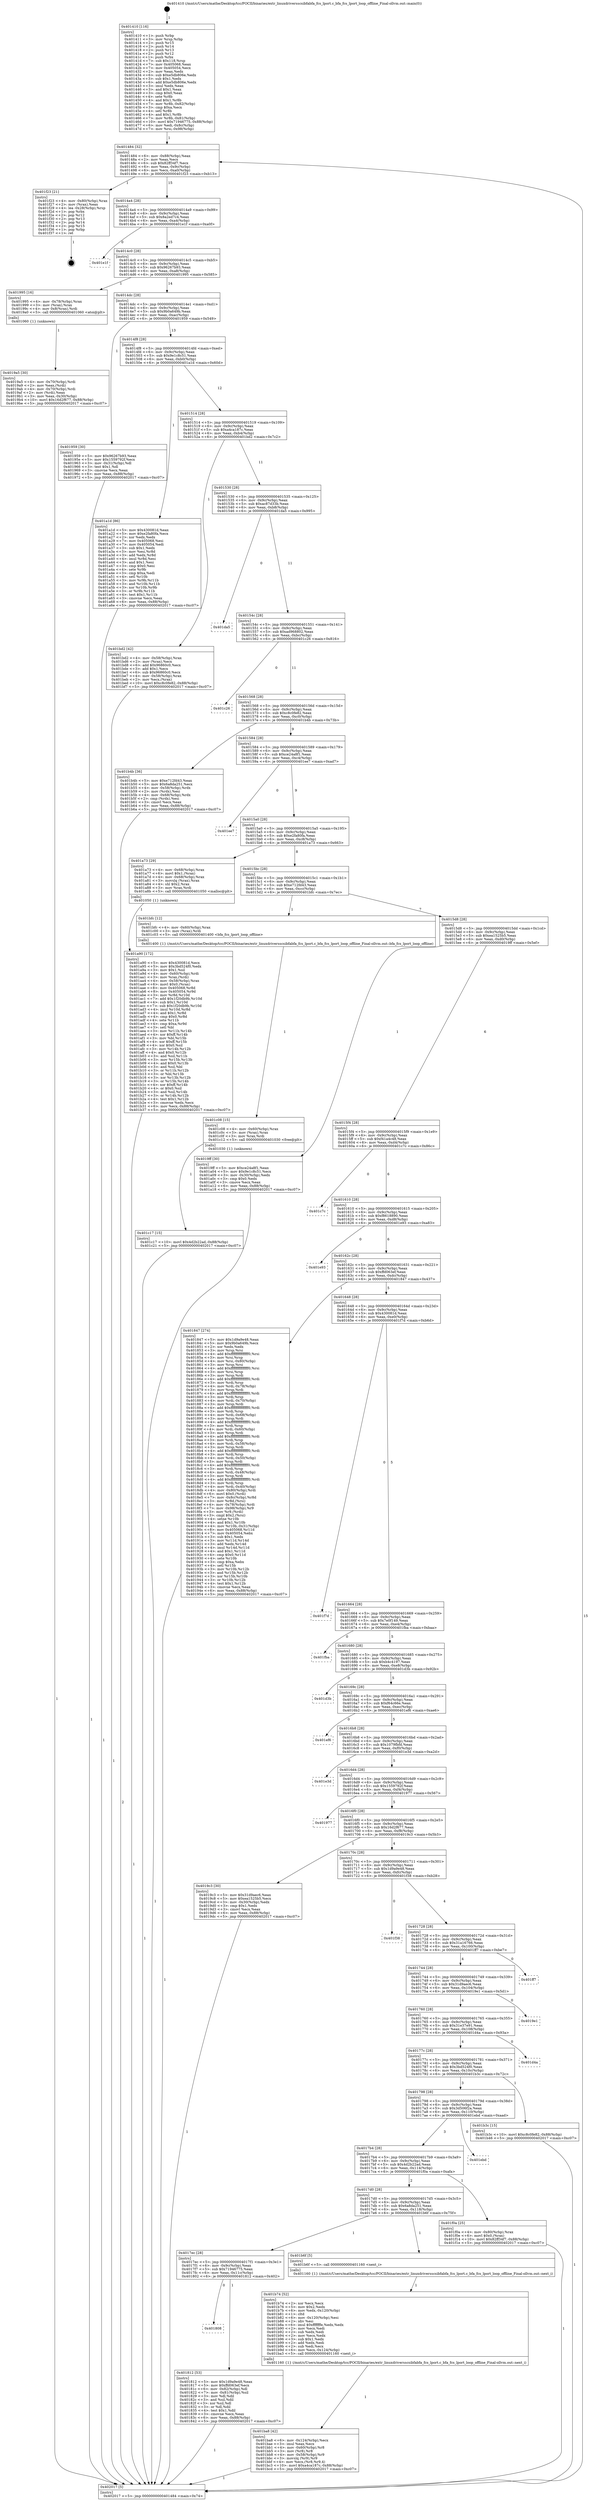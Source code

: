 digraph "0x401410" {
  label = "0x401410 (/mnt/c/Users/mathe/Desktop/tcc/POCII/binaries/extr_linuxdriversscsibfabfa_fcs_lport.c_bfa_fcs_lport_loop_offline_Final-ollvm.out::main(0))"
  labelloc = "t"
  node[shape=record]

  Entry [label="",width=0.3,height=0.3,shape=circle,fillcolor=black,style=filled]
  "0x401484" [label="{
     0x401484 [32]\l
     | [instrs]\l
     &nbsp;&nbsp;0x401484 \<+6\>: mov -0x88(%rbp),%eax\l
     &nbsp;&nbsp;0x40148a \<+2\>: mov %eax,%ecx\l
     &nbsp;&nbsp;0x40148c \<+6\>: sub $0x82ff34f7,%ecx\l
     &nbsp;&nbsp;0x401492 \<+6\>: mov %eax,-0x9c(%rbp)\l
     &nbsp;&nbsp;0x401498 \<+6\>: mov %ecx,-0xa0(%rbp)\l
     &nbsp;&nbsp;0x40149e \<+6\>: je 0000000000401f23 \<main+0xb13\>\l
  }"]
  "0x401f23" [label="{
     0x401f23 [21]\l
     | [instrs]\l
     &nbsp;&nbsp;0x401f23 \<+4\>: mov -0x80(%rbp),%rax\l
     &nbsp;&nbsp;0x401f27 \<+2\>: mov (%rax),%eax\l
     &nbsp;&nbsp;0x401f29 \<+4\>: lea -0x28(%rbp),%rsp\l
     &nbsp;&nbsp;0x401f2d \<+1\>: pop %rbx\l
     &nbsp;&nbsp;0x401f2e \<+2\>: pop %r12\l
     &nbsp;&nbsp;0x401f30 \<+2\>: pop %r13\l
     &nbsp;&nbsp;0x401f32 \<+2\>: pop %r14\l
     &nbsp;&nbsp;0x401f34 \<+2\>: pop %r15\l
     &nbsp;&nbsp;0x401f36 \<+1\>: pop %rbp\l
     &nbsp;&nbsp;0x401f37 \<+1\>: ret\l
  }"]
  "0x4014a4" [label="{
     0x4014a4 [28]\l
     | [instrs]\l
     &nbsp;&nbsp;0x4014a4 \<+5\>: jmp 00000000004014a9 \<main+0x99\>\l
     &nbsp;&nbsp;0x4014a9 \<+6\>: mov -0x9c(%rbp),%eax\l
     &nbsp;&nbsp;0x4014af \<+5\>: sub $0x8a2ed7c4,%eax\l
     &nbsp;&nbsp;0x4014b4 \<+6\>: mov %eax,-0xa4(%rbp)\l
     &nbsp;&nbsp;0x4014ba \<+6\>: je 0000000000401e1f \<main+0xa0f\>\l
  }"]
  Exit [label="",width=0.3,height=0.3,shape=circle,fillcolor=black,style=filled,peripheries=2]
  "0x401e1f" [label="{
     0x401e1f\l
  }", style=dashed]
  "0x4014c0" [label="{
     0x4014c0 [28]\l
     | [instrs]\l
     &nbsp;&nbsp;0x4014c0 \<+5\>: jmp 00000000004014c5 \<main+0xb5\>\l
     &nbsp;&nbsp;0x4014c5 \<+6\>: mov -0x9c(%rbp),%eax\l
     &nbsp;&nbsp;0x4014cb \<+5\>: sub $0x96267b93,%eax\l
     &nbsp;&nbsp;0x4014d0 \<+6\>: mov %eax,-0xa8(%rbp)\l
     &nbsp;&nbsp;0x4014d6 \<+6\>: je 0000000000401995 \<main+0x585\>\l
  }"]
  "0x401c17" [label="{
     0x401c17 [15]\l
     | [instrs]\l
     &nbsp;&nbsp;0x401c17 \<+10\>: movl $0x4d2b22ad,-0x88(%rbp)\l
     &nbsp;&nbsp;0x401c21 \<+5\>: jmp 0000000000402017 \<main+0xc07\>\l
  }"]
  "0x401995" [label="{
     0x401995 [16]\l
     | [instrs]\l
     &nbsp;&nbsp;0x401995 \<+4\>: mov -0x78(%rbp),%rax\l
     &nbsp;&nbsp;0x401999 \<+3\>: mov (%rax),%rax\l
     &nbsp;&nbsp;0x40199c \<+4\>: mov 0x8(%rax),%rdi\l
     &nbsp;&nbsp;0x4019a0 \<+5\>: call 0000000000401060 \<atoi@plt\>\l
     | [calls]\l
     &nbsp;&nbsp;0x401060 \{1\} (unknown)\l
  }"]
  "0x4014dc" [label="{
     0x4014dc [28]\l
     | [instrs]\l
     &nbsp;&nbsp;0x4014dc \<+5\>: jmp 00000000004014e1 \<main+0xd1\>\l
     &nbsp;&nbsp;0x4014e1 \<+6\>: mov -0x9c(%rbp),%eax\l
     &nbsp;&nbsp;0x4014e7 \<+5\>: sub $0x9b0a649b,%eax\l
     &nbsp;&nbsp;0x4014ec \<+6\>: mov %eax,-0xac(%rbp)\l
     &nbsp;&nbsp;0x4014f2 \<+6\>: je 0000000000401959 \<main+0x549\>\l
  }"]
  "0x401c08" [label="{
     0x401c08 [15]\l
     | [instrs]\l
     &nbsp;&nbsp;0x401c08 \<+4\>: mov -0x60(%rbp),%rax\l
     &nbsp;&nbsp;0x401c0c \<+3\>: mov (%rax),%rax\l
     &nbsp;&nbsp;0x401c0f \<+3\>: mov %rax,%rdi\l
     &nbsp;&nbsp;0x401c12 \<+5\>: call 0000000000401030 \<free@plt\>\l
     | [calls]\l
     &nbsp;&nbsp;0x401030 \{1\} (unknown)\l
  }"]
  "0x401959" [label="{
     0x401959 [30]\l
     | [instrs]\l
     &nbsp;&nbsp;0x401959 \<+5\>: mov $0x96267b93,%eax\l
     &nbsp;&nbsp;0x40195e \<+5\>: mov $0x1559792f,%ecx\l
     &nbsp;&nbsp;0x401963 \<+3\>: mov -0x31(%rbp),%dl\l
     &nbsp;&nbsp;0x401966 \<+3\>: test $0x1,%dl\l
     &nbsp;&nbsp;0x401969 \<+3\>: cmovne %ecx,%eax\l
     &nbsp;&nbsp;0x40196c \<+6\>: mov %eax,-0x88(%rbp)\l
     &nbsp;&nbsp;0x401972 \<+5\>: jmp 0000000000402017 \<main+0xc07\>\l
  }"]
  "0x4014f8" [label="{
     0x4014f8 [28]\l
     | [instrs]\l
     &nbsp;&nbsp;0x4014f8 \<+5\>: jmp 00000000004014fd \<main+0xed\>\l
     &nbsp;&nbsp;0x4014fd \<+6\>: mov -0x9c(%rbp),%eax\l
     &nbsp;&nbsp;0x401503 \<+5\>: sub $0x9e1c8c51,%eax\l
     &nbsp;&nbsp;0x401508 \<+6\>: mov %eax,-0xb0(%rbp)\l
     &nbsp;&nbsp;0x40150e \<+6\>: je 0000000000401a1d \<main+0x60d\>\l
  }"]
  "0x401ba8" [label="{
     0x401ba8 [42]\l
     | [instrs]\l
     &nbsp;&nbsp;0x401ba8 \<+6\>: mov -0x124(%rbp),%ecx\l
     &nbsp;&nbsp;0x401bae \<+3\>: imul %eax,%ecx\l
     &nbsp;&nbsp;0x401bb1 \<+4\>: mov -0x60(%rbp),%r8\l
     &nbsp;&nbsp;0x401bb5 \<+3\>: mov (%r8),%r8\l
     &nbsp;&nbsp;0x401bb8 \<+4\>: mov -0x58(%rbp),%r9\l
     &nbsp;&nbsp;0x401bbc \<+3\>: movslq (%r9),%r9\l
     &nbsp;&nbsp;0x401bbf \<+4\>: mov %ecx,(%r8,%r9,4)\l
     &nbsp;&nbsp;0x401bc3 \<+10\>: movl $0xa4ca187c,-0x88(%rbp)\l
     &nbsp;&nbsp;0x401bcd \<+5\>: jmp 0000000000402017 \<main+0xc07\>\l
  }"]
  "0x401a1d" [label="{
     0x401a1d [86]\l
     | [instrs]\l
     &nbsp;&nbsp;0x401a1d \<+5\>: mov $0x430081d,%eax\l
     &nbsp;&nbsp;0x401a22 \<+5\>: mov $0xe2fa80fa,%ecx\l
     &nbsp;&nbsp;0x401a27 \<+2\>: xor %edx,%edx\l
     &nbsp;&nbsp;0x401a29 \<+7\>: mov 0x405068,%esi\l
     &nbsp;&nbsp;0x401a30 \<+7\>: mov 0x405054,%edi\l
     &nbsp;&nbsp;0x401a37 \<+3\>: sub $0x1,%edx\l
     &nbsp;&nbsp;0x401a3a \<+3\>: mov %esi,%r8d\l
     &nbsp;&nbsp;0x401a3d \<+3\>: add %edx,%r8d\l
     &nbsp;&nbsp;0x401a40 \<+4\>: imul %r8d,%esi\l
     &nbsp;&nbsp;0x401a44 \<+3\>: and $0x1,%esi\l
     &nbsp;&nbsp;0x401a47 \<+3\>: cmp $0x0,%esi\l
     &nbsp;&nbsp;0x401a4a \<+4\>: sete %r9b\l
     &nbsp;&nbsp;0x401a4e \<+3\>: cmp $0xa,%edi\l
     &nbsp;&nbsp;0x401a51 \<+4\>: setl %r10b\l
     &nbsp;&nbsp;0x401a55 \<+3\>: mov %r9b,%r11b\l
     &nbsp;&nbsp;0x401a58 \<+3\>: and %r10b,%r11b\l
     &nbsp;&nbsp;0x401a5b \<+3\>: xor %r10b,%r9b\l
     &nbsp;&nbsp;0x401a5e \<+3\>: or %r9b,%r11b\l
     &nbsp;&nbsp;0x401a61 \<+4\>: test $0x1,%r11b\l
     &nbsp;&nbsp;0x401a65 \<+3\>: cmovne %ecx,%eax\l
     &nbsp;&nbsp;0x401a68 \<+6\>: mov %eax,-0x88(%rbp)\l
     &nbsp;&nbsp;0x401a6e \<+5\>: jmp 0000000000402017 \<main+0xc07\>\l
  }"]
  "0x401514" [label="{
     0x401514 [28]\l
     | [instrs]\l
     &nbsp;&nbsp;0x401514 \<+5\>: jmp 0000000000401519 \<main+0x109\>\l
     &nbsp;&nbsp;0x401519 \<+6\>: mov -0x9c(%rbp),%eax\l
     &nbsp;&nbsp;0x40151f \<+5\>: sub $0xa4ca187c,%eax\l
     &nbsp;&nbsp;0x401524 \<+6\>: mov %eax,-0xb4(%rbp)\l
     &nbsp;&nbsp;0x40152a \<+6\>: je 0000000000401bd2 \<main+0x7c2\>\l
  }"]
  "0x401b74" [label="{
     0x401b74 [52]\l
     | [instrs]\l
     &nbsp;&nbsp;0x401b74 \<+2\>: xor %ecx,%ecx\l
     &nbsp;&nbsp;0x401b76 \<+5\>: mov $0x2,%edx\l
     &nbsp;&nbsp;0x401b7b \<+6\>: mov %edx,-0x120(%rbp)\l
     &nbsp;&nbsp;0x401b81 \<+1\>: cltd\l
     &nbsp;&nbsp;0x401b82 \<+6\>: mov -0x120(%rbp),%esi\l
     &nbsp;&nbsp;0x401b88 \<+2\>: idiv %esi\l
     &nbsp;&nbsp;0x401b8a \<+6\>: imul $0xfffffffe,%edx,%edx\l
     &nbsp;&nbsp;0x401b90 \<+2\>: mov %ecx,%edi\l
     &nbsp;&nbsp;0x401b92 \<+2\>: sub %edx,%edi\l
     &nbsp;&nbsp;0x401b94 \<+2\>: mov %ecx,%edx\l
     &nbsp;&nbsp;0x401b96 \<+3\>: sub $0x1,%edx\l
     &nbsp;&nbsp;0x401b99 \<+2\>: add %edx,%edi\l
     &nbsp;&nbsp;0x401b9b \<+2\>: sub %edi,%ecx\l
     &nbsp;&nbsp;0x401b9d \<+6\>: mov %ecx,-0x124(%rbp)\l
     &nbsp;&nbsp;0x401ba3 \<+5\>: call 0000000000401160 \<next_i\>\l
     | [calls]\l
     &nbsp;&nbsp;0x401160 \{1\} (/mnt/c/Users/mathe/Desktop/tcc/POCII/binaries/extr_linuxdriversscsibfabfa_fcs_lport.c_bfa_fcs_lport_loop_offline_Final-ollvm.out::next_i)\l
  }"]
  "0x401bd2" [label="{
     0x401bd2 [42]\l
     | [instrs]\l
     &nbsp;&nbsp;0x401bd2 \<+4\>: mov -0x58(%rbp),%rax\l
     &nbsp;&nbsp;0x401bd6 \<+2\>: mov (%rax),%ecx\l
     &nbsp;&nbsp;0x401bd8 \<+6\>: add $0x96860c0,%ecx\l
     &nbsp;&nbsp;0x401bde \<+3\>: add $0x1,%ecx\l
     &nbsp;&nbsp;0x401be1 \<+6\>: sub $0x96860c0,%ecx\l
     &nbsp;&nbsp;0x401be7 \<+4\>: mov -0x58(%rbp),%rax\l
     &nbsp;&nbsp;0x401beb \<+2\>: mov %ecx,(%rax)\l
     &nbsp;&nbsp;0x401bed \<+10\>: movl $0xc8c0fe82,-0x88(%rbp)\l
     &nbsp;&nbsp;0x401bf7 \<+5\>: jmp 0000000000402017 \<main+0xc07\>\l
  }"]
  "0x401530" [label="{
     0x401530 [28]\l
     | [instrs]\l
     &nbsp;&nbsp;0x401530 \<+5\>: jmp 0000000000401535 \<main+0x125\>\l
     &nbsp;&nbsp;0x401535 \<+6\>: mov -0x9c(%rbp),%eax\l
     &nbsp;&nbsp;0x40153b \<+5\>: sub $0xac87d33b,%eax\l
     &nbsp;&nbsp;0x401540 \<+6\>: mov %eax,-0xb8(%rbp)\l
     &nbsp;&nbsp;0x401546 \<+6\>: je 0000000000401da5 \<main+0x995\>\l
  }"]
  "0x401a90" [label="{
     0x401a90 [172]\l
     | [instrs]\l
     &nbsp;&nbsp;0x401a90 \<+5\>: mov $0x430081d,%ecx\l
     &nbsp;&nbsp;0x401a95 \<+5\>: mov $0x3bd524f0,%edx\l
     &nbsp;&nbsp;0x401a9a \<+3\>: mov $0x1,%sil\l
     &nbsp;&nbsp;0x401a9d \<+4\>: mov -0x60(%rbp),%rdi\l
     &nbsp;&nbsp;0x401aa1 \<+3\>: mov %rax,(%rdi)\l
     &nbsp;&nbsp;0x401aa4 \<+4\>: mov -0x58(%rbp),%rax\l
     &nbsp;&nbsp;0x401aa8 \<+6\>: movl $0x0,(%rax)\l
     &nbsp;&nbsp;0x401aae \<+8\>: mov 0x405068,%r8d\l
     &nbsp;&nbsp;0x401ab6 \<+8\>: mov 0x405054,%r9d\l
     &nbsp;&nbsp;0x401abe \<+3\>: mov %r8d,%r10d\l
     &nbsp;&nbsp;0x401ac1 \<+7\>: add $0x1f20db9b,%r10d\l
     &nbsp;&nbsp;0x401ac8 \<+4\>: sub $0x1,%r10d\l
     &nbsp;&nbsp;0x401acc \<+7\>: sub $0x1f20db9b,%r10d\l
     &nbsp;&nbsp;0x401ad3 \<+4\>: imul %r10d,%r8d\l
     &nbsp;&nbsp;0x401ad7 \<+4\>: and $0x1,%r8d\l
     &nbsp;&nbsp;0x401adb \<+4\>: cmp $0x0,%r8d\l
     &nbsp;&nbsp;0x401adf \<+4\>: sete %r11b\l
     &nbsp;&nbsp;0x401ae3 \<+4\>: cmp $0xa,%r9d\l
     &nbsp;&nbsp;0x401ae7 \<+3\>: setl %bl\l
     &nbsp;&nbsp;0x401aea \<+3\>: mov %r11b,%r14b\l
     &nbsp;&nbsp;0x401aed \<+4\>: xor $0xff,%r14b\l
     &nbsp;&nbsp;0x401af1 \<+3\>: mov %bl,%r15b\l
     &nbsp;&nbsp;0x401af4 \<+4\>: xor $0xff,%r15b\l
     &nbsp;&nbsp;0x401af8 \<+4\>: xor $0x0,%sil\l
     &nbsp;&nbsp;0x401afc \<+3\>: mov %r14b,%r12b\l
     &nbsp;&nbsp;0x401aff \<+4\>: and $0x0,%r12b\l
     &nbsp;&nbsp;0x401b03 \<+3\>: and %sil,%r11b\l
     &nbsp;&nbsp;0x401b06 \<+3\>: mov %r15b,%r13b\l
     &nbsp;&nbsp;0x401b09 \<+4\>: and $0x0,%r13b\l
     &nbsp;&nbsp;0x401b0d \<+3\>: and %sil,%bl\l
     &nbsp;&nbsp;0x401b10 \<+3\>: or %r11b,%r12b\l
     &nbsp;&nbsp;0x401b13 \<+3\>: or %bl,%r13b\l
     &nbsp;&nbsp;0x401b16 \<+3\>: xor %r13b,%r12b\l
     &nbsp;&nbsp;0x401b19 \<+3\>: or %r15b,%r14b\l
     &nbsp;&nbsp;0x401b1c \<+4\>: xor $0xff,%r14b\l
     &nbsp;&nbsp;0x401b20 \<+4\>: or $0x0,%sil\l
     &nbsp;&nbsp;0x401b24 \<+3\>: and %sil,%r14b\l
     &nbsp;&nbsp;0x401b27 \<+3\>: or %r14b,%r12b\l
     &nbsp;&nbsp;0x401b2a \<+4\>: test $0x1,%r12b\l
     &nbsp;&nbsp;0x401b2e \<+3\>: cmovne %edx,%ecx\l
     &nbsp;&nbsp;0x401b31 \<+6\>: mov %ecx,-0x88(%rbp)\l
     &nbsp;&nbsp;0x401b37 \<+5\>: jmp 0000000000402017 \<main+0xc07\>\l
  }"]
  "0x401da5" [label="{
     0x401da5\l
  }", style=dashed]
  "0x40154c" [label="{
     0x40154c [28]\l
     | [instrs]\l
     &nbsp;&nbsp;0x40154c \<+5\>: jmp 0000000000401551 \<main+0x141\>\l
     &nbsp;&nbsp;0x401551 \<+6\>: mov -0x9c(%rbp),%eax\l
     &nbsp;&nbsp;0x401557 \<+5\>: sub $0xad968802,%eax\l
     &nbsp;&nbsp;0x40155c \<+6\>: mov %eax,-0xbc(%rbp)\l
     &nbsp;&nbsp;0x401562 \<+6\>: je 0000000000401c26 \<main+0x816\>\l
  }"]
  "0x4019a5" [label="{
     0x4019a5 [30]\l
     | [instrs]\l
     &nbsp;&nbsp;0x4019a5 \<+4\>: mov -0x70(%rbp),%rdi\l
     &nbsp;&nbsp;0x4019a9 \<+2\>: mov %eax,(%rdi)\l
     &nbsp;&nbsp;0x4019ab \<+4\>: mov -0x70(%rbp),%rdi\l
     &nbsp;&nbsp;0x4019af \<+2\>: mov (%rdi),%eax\l
     &nbsp;&nbsp;0x4019b1 \<+3\>: mov %eax,-0x30(%rbp)\l
     &nbsp;&nbsp;0x4019b4 \<+10\>: movl $0x16d2f677,-0x88(%rbp)\l
     &nbsp;&nbsp;0x4019be \<+5\>: jmp 0000000000402017 \<main+0xc07\>\l
  }"]
  "0x401c26" [label="{
     0x401c26\l
  }", style=dashed]
  "0x401568" [label="{
     0x401568 [28]\l
     | [instrs]\l
     &nbsp;&nbsp;0x401568 \<+5\>: jmp 000000000040156d \<main+0x15d\>\l
     &nbsp;&nbsp;0x40156d \<+6\>: mov -0x9c(%rbp),%eax\l
     &nbsp;&nbsp;0x401573 \<+5\>: sub $0xc8c0fe82,%eax\l
     &nbsp;&nbsp;0x401578 \<+6\>: mov %eax,-0xc0(%rbp)\l
     &nbsp;&nbsp;0x40157e \<+6\>: je 0000000000401b4b \<main+0x73b\>\l
  }"]
  "0x401410" [label="{
     0x401410 [116]\l
     | [instrs]\l
     &nbsp;&nbsp;0x401410 \<+1\>: push %rbp\l
     &nbsp;&nbsp;0x401411 \<+3\>: mov %rsp,%rbp\l
     &nbsp;&nbsp;0x401414 \<+2\>: push %r15\l
     &nbsp;&nbsp;0x401416 \<+2\>: push %r14\l
     &nbsp;&nbsp;0x401418 \<+2\>: push %r13\l
     &nbsp;&nbsp;0x40141a \<+2\>: push %r12\l
     &nbsp;&nbsp;0x40141c \<+1\>: push %rbx\l
     &nbsp;&nbsp;0x40141d \<+7\>: sub $0x118,%rsp\l
     &nbsp;&nbsp;0x401424 \<+7\>: mov 0x405068,%eax\l
     &nbsp;&nbsp;0x40142b \<+7\>: mov 0x405054,%ecx\l
     &nbsp;&nbsp;0x401432 \<+2\>: mov %eax,%edx\l
     &nbsp;&nbsp;0x401434 \<+6\>: sub $0xe5db806e,%edx\l
     &nbsp;&nbsp;0x40143a \<+3\>: sub $0x1,%edx\l
     &nbsp;&nbsp;0x40143d \<+6\>: add $0xe5db806e,%edx\l
     &nbsp;&nbsp;0x401443 \<+3\>: imul %edx,%eax\l
     &nbsp;&nbsp;0x401446 \<+3\>: and $0x1,%eax\l
     &nbsp;&nbsp;0x401449 \<+3\>: cmp $0x0,%eax\l
     &nbsp;&nbsp;0x40144c \<+4\>: sete %r8b\l
     &nbsp;&nbsp;0x401450 \<+4\>: and $0x1,%r8b\l
     &nbsp;&nbsp;0x401454 \<+7\>: mov %r8b,-0x82(%rbp)\l
     &nbsp;&nbsp;0x40145b \<+3\>: cmp $0xa,%ecx\l
     &nbsp;&nbsp;0x40145e \<+4\>: setl %r8b\l
     &nbsp;&nbsp;0x401462 \<+4\>: and $0x1,%r8b\l
     &nbsp;&nbsp;0x401466 \<+7\>: mov %r8b,-0x81(%rbp)\l
     &nbsp;&nbsp;0x40146d \<+10\>: movl $0x71946775,-0x88(%rbp)\l
     &nbsp;&nbsp;0x401477 \<+6\>: mov %edi,-0x8c(%rbp)\l
     &nbsp;&nbsp;0x40147d \<+7\>: mov %rsi,-0x98(%rbp)\l
  }"]
  "0x401b4b" [label="{
     0x401b4b [36]\l
     | [instrs]\l
     &nbsp;&nbsp;0x401b4b \<+5\>: mov $0xe712fd43,%eax\l
     &nbsp;&nbsp;0x401b50 \<+5\>: mov $0x6a8da251,%ecx\l
     &nbsp;&nbsp;0x401b55 \<+4\>: mov -0x58(%rbp),%rdx\l
     &nbsp;&nbsp;0x401b59 \<+2\>: mov (%rdx),%esi\l
     &nbsp;&nbsp;0x401b5b \<+4\>: mov -0x68(%rbp),%rdx\l
     &nbsp;&nbsp;0x401b5f \<+2\>: cmp (%rdx),%esi\l
     &nbsp;&nbsp;0x401b61 \<+3\>: cmovl %ecx,%eax\l
     &nbsp;&nbsp;0x401b64 \<+6\>: mov %eax,-0x88(%rbp)\l
     &nbsp;&nbsp;0x401b6a \<+5\>: jmp 0000000000402017 \<main+0xc07\>\l
  }"]
  "0x401584" [label="{
     0x401584 [28]\l
     | [instrs]\l
     &nbsp;&nbsp;0x401584 \<+5\>: jmp 0000000000401589 \<main+0x179\>\l
     &nbsp;&nbsp;0x401589 \<+6\>: mov -0x9c(%rbp),%eax\l
     &nbsp;&nbsp;0x40158f \<+5\>: sub $0xce24a8f1,%eax\l
     &nbsp;&nbsp;0x401594 \<+6\>: mov %eax,-0xc4(%rbp)\l
     &nbsp;&nbsp;0x40159a \<+6\>: je 0000000000401ee7 \<main+0xad7\>\l
  }"]
  "0x402017" [label="{
     0x402017 [5]\l
     | [instrs]\l
     &nbsp;&nbsp;0x402017 \<+5\>: jmp 0000000000401484 \<main+0x74\>\l
  }"]
  "0x401ee7" [label="{
     0x401ee7\l
  }", style=dashed]
  "0x4015a0" [label="{
     0x4015a0 [28]\l
     | [instrs]\l
     &nbsp;&nbsp;0x4015a0 \<+5\>: jmp 00000000004015a5 \<main+0x195\>\l
     &nbsp;&nbsp;0x4015a5 \<+6\>: mov -0x9c(%rbp),%eax\l
     &nbsp;&nbsp;0x4015ab \<+5\>: sub $0xe2fa80fa,%eax\l
     &nbsp;&nbsp;0x4015b0 \<+6\>: mov %eax,-0xc8(%rbp)\l
     &nbsp;&nbsp;0x4015b6 \<+6\>: je 0000000000401a73 \<main+0x663\>\l
  }"]
  "0x401808" [label="{
     0x401808\l
  }", style=dashed]
  "0x401a73" [label="{
     0x401a73 [29]\l
     | [instrs]\l
     &nbsp;&nbsp;0x401a73 \<+4\>: mov -0x68(%rbp),%rax\l
     &nbsp;&nbsp;0x401a77 \<+6\>: movl $0x1,(%rax)\l
     &nbsp;&nbsp;0x401a7d \<+4\>: mov -0x68(%rbp),%rax\l
     &nbsp;&nbsp;0x401a81 \<+3\>: movslq (%rax),%rax\l
     &nbsp;&nbsp;0x401a84 \<+4\>: shl $0x2,%rax\l
     &nbsp;&nbsp;0x401a88 \<+3\>: mov %rax,%rdi\l
     &nbsp;&nbsp;0x401a8b \<+5\>: call 0000000000401050 \<malloc@plt\>\l
     | [calls]\l
     &nbsp;&nbsp;0x401050 \{1\} (unknown)\l
  }"]
  "0x4015bc" [label="{
     0x4015bc [28]\l
     | [instrs]\l
     &nbsp;&nbsp;0x4015bc \<+5\>: jmp 00000000004015c1 \<main+0x1b1\>\l
     &nbsp;&nbsp;0x4015c1 \<+6\>: mov -0x9c(%rbp),%eax\l
     &nbsp;&nbsp;0x4015c7 \<+5\>: sub $0xe712fd43,%eax\l
     &nbsp;&nbsp;0x4015cc \<+6\>: mov %eax,-0xcc(%rbp)\l
     &nbsp;&nbsp;0x4015d2 \<+6\>: je 0000000000401bfc \<main+0x7ec\>\l
  }"]
  "0x401812" [label="{
     0x401812 [53]\l
     | [instrs]\l
     &nbsp;&nbsp;0x401812 \<+5\>: mov $0x1d9a9e48,%eax\l
     &nbsp;&nbsp;0x401817 \<+5\>: mov $0xffd063ef,%ecx\l
     &nbsp;&nbsp;0x40181c \<+6\>: mov -0x82(%rbp),%dl\l
     &nbsp;&nbsp;0x401822 \<+7\>: mov -0x81(%rbp),%sil\l
     &nbsp;&nbsp;0x401829 \<+3\>: mov %dl,%dil\l
     &nbsp;&nbsp;0x40182c \<+3\>: and %sil,%dil\l
     &nbsp;&nbsp;0x40182f \<+3\>: xor %sil,%dl\l
     &nbsp;&nbsp;0x401832 \<+3\>: or %dl,%dil\l
     &nbsp;&nbsp;0x401835 \<+4\>: test $0x1,%dil\l
     &nbsp;&nbsp;0x401839 \<+3\>: cmovne %ecx,%eax\l
     &nbsp;&nbsp;0x40183c \<+6\>: mov %eax,-0x88(%rbp)\l
     &nbsp;&nbsp;0x401842 \<+5\>: jmp 0000000000402017 \<main+0xc07\>\l
  }"]
  "0x401bfc" [label="{
     0x401bfc [12]\l
     | [instrs]\l
     &nbsp;&nbsp;0x401bfc \<+4\>: mov -0x60(%rbp),%rax\l
     &nbsp;&nbsp;0x401c00 \<+3\>: mov (%rax),%rdi\l
     &nbsp;&nbsp;0x401c03 \<+5\>: call 0000000000401400 \<bfa_fcs_lport_loop_offline\>\l
     | [calls]\l
     &nbsp;&nbsp;0x401400 \{1\} (/mnt/c/Users/mathe/Desktop/tcc/POCII/binaries/extr_linuxdriversscsibfabfa_fcs_lport.c_bfa_fcs_lport_loop_offline_Final-ollvm.out::bfa_fcs_lport_loop_offline)\l
  }"]
  "0x4015d8" [label="{
     0x4015d8 [28]\l
     | [instrs]\l
     &nbsp;&nbsp;0x4015d8 \<+5\>: jmp 00000000004015dd \<main+0x1cd\>\l
     &nbsp;&nbsp;0x4015dd \<+6\>: mov -0x9c(%rbp),%eax\l
     &nbsp;&nbsp;0x4015e3 \<+5\>: sub $0xea1525b5,%eax\l
     &nbsp;&nbsp;0x4015e8 \<+6\>: mov %eax,-0xd0(%rbp)\l
     &nbsp;&nbsp;0x4015ee \<+6\>: je 00000000004019ff \<main+0x5ef\>\l
  }"]
  "0x4017ec" [label="{
     0x4017ec [28]\l
     | [instrs]\l
     &nbsp;&nbsp;0x4017ec \<+5\>: jmp 00000000004017f1 \<main+0x3e1\>\l
     &nbsp;&nbsp;0x4017f1 \<+6\>: mov -0x9c(%rbp),%eax\l
     &nbsp;&nbsp;0x4017f7 \<+5\>: sub $0x71946775,%eax\l
     &nbsp;&nbsp;0x4017fc \<+6\>: mov %eax,-0x11c(%rbp)\l
     &nbsp;&nbsp;0x401802 \<+6\>: je 0000000000401812 \<main+0x402\>\l
  }"]
  "0x4019ff" [label="{
     0x4019ff [30]\l
     | [instrs]\l
     &nbsp;&nbsp;0x4019ff \<+5\>: mov $0xce24a8f1,%eax\l
     &nbsp;&nbsp;0x401a04 \<+5\>: mov $0x9e1c8c51,%ecx\l
     &nbsp;&nbsp;0x401a09 \<+3\>: mov -0x30(%rbp),%edx\l
     &nbsp;&nbsp;0x401a0c \<+3\>: cmp $0x0,%edx\l
     &nbsp;&nbsp;0x401a0f \<+3\>: cmove %ecx,%eax\l
     &nbsp;&nbsp;0x401a12 \<+6\>: mov %eax,-0x88(%rbp)\l
     &nbsp;&nbsp;0x401a18 \<+5\>: jmp 0000000000402017 \<main+0xc07\>\l
  }"]
  "0x4015f4" [label="{
     0x4015f4 [28]\l
     | [instrs]\l
     &nbsp;&nbsp;0x4015f4 \<+5\>: jmp 00000000004015f9 \<main+0x1e9\>\l
     &nbsp;&nbsp;0x4015f9 \<+6\>: mov -0x9c(%rbp),%eax\l
     &nbsp;&nbsp;0x4015ff \<+5\>: sub $0xf41a4c48,%eax\l
     &nbsp;&nbsp;0x401604 \<+6\>: mov %eax,-0xd4(%rbp)\l
     &nbsp;&nbsp;0x40160a \<+6\>: je 0000000000401c7c \<main+0x86c\>\l
  }"]
  "0x401b6f" [label="{
     0x401b6f [5]\l
     | [instrs]\l
     &nbsp;&nbsp;0x401b6f \<+5\>: call 0000000000401160 \<next_i\>\l
     | [calls]\l
     &nbsp;&nbsp;0x401160 \{1\} (/mnt/c/Users/mathe/Desktop/tcc/POCII/binaries/extr_linuxdriversscsibfabfa_fcs_lport.c_bfa_fcs_lport_loop_offline_Final-ollvm.out::next_i)\l
  }"]
  "0x401c7c" [label="{
     0x401c7c\l
  }", style=dashed]
  "0x401610" [label="{
     0x401610 [28]\l
     | [instrs]\l
     &nbsp;&nbsp;0x401610 \<+5\>: jmp 0000000000401615 \<main+0x205\>\l
     &nbsp;&nbsp;0x401615 \<+6\>: mov -0x9c(%rbp),%eax\l
     &nbsp;&nbsp;0x40161b \<+5\>: sub $0xf8618890,%eax\l
     &nbsp;&nbsp;0x401620 \<+6\>: mov %eax,-0xd8(%rbp)\l
     &nbsp;&nbsp;0x401626 \<+6\>: je 0000000000401e93 \<main+0xa83\>\l
  }"]
  "0x4017d0" [label="{
     0x4017d0 [28]\l
     | [instrs]\l
     &nbsp;&nbsp;0x4017d0 \<+5\>: jmp 00000000004017d5 \<main+0x3c5\>\l
     &nbsp;&nbsp;0x4017d5 \<+6\>: mov -0x9c(%rbp),%eax\l
     &nbsp;&nbsp;0x4017db \<+5\>: sub $0x6a8da251,%eax\l
     &nbsp;&nbsp;0x4017e0 \<+6\>: mov %eax,-0x118(%rbp)\l
     &nbsp;&nbsp;0x4017e6 \<+6\>: je 0000000000401b6f \<main+0x75f\>\l
  }"]
  "0x401e93" [label="{
     0x401e93\l
  }", style=dashed]
  "0x40162c" [label="{
     0x40162c [28]\l
     | [instrs]\l
     &nbsp;&nbsp;0x40162c \<+5\>: jmp 0000000000401631 \<main+0x221\>\l
     &nbsp;&nbsp;0x401631 \<+6\>: mov -0x9c(%rbp),%eax\l
     &nbsp;&nbsp;0x401637 \<+5\>: sub $0xffd063ef,%eax\l
     &nbsp;&nbsp;0x40163c \<+6\>: mov %eax,-0xdc(%rbp)\l
     &nbsp;&nbsp;0x401642 \<+6\>: je 0000000000401847 \<main+0x437\>\l
  }"]
  "0x401f0a" [label="{
     0x401f0a [25]\l
     | [instrs]\l
     &nbsp;&nbsp;0x401f0a \<+4\>: mov -0x80(%rbp),%rax\l
     &nbsp;&nbsp;0x401f0e \<+6\>: movl $0x0,(%rax)\l
     &nbsp;&nbsp;0x401f14 \<+10\>: movl $0x82ff34f7,-0x88(%rbp)\l
     &nbsp;&nbsp;0x401f1e \<+5\>: jmp 0000000000402017 \<main+0xc07\>\l
  }"]
  "0x401847" [label="{
     0x401847 [274]\l
     | [instrs]\l
     &nbsp;&nbsp;0x401847 \<+5\>: mov $0x1d9a9e48,%eax\l
     &nbsp;&nbsp;0x40184c \<+5\>: mov $0x9b0a649b,%ecx\l
     &nbsp;&nbsp;0x401851 \<+2\>: xor %edx,%edx\l
     &nbsp;&nbsp;0x401853 \<+3\>: mov %rsp,%rsi\l
     &nbsp;&nbsp;0x401856 \<+4\>: add $0xfffffffffffffff0,%rsi\l
     &nbsp;&nbsp;0x40185a \<+3\>: mov %rsi,%rsp\l
     &nbsp;&nbsp;0x40185d \<+4\>: mov %rsi,-0x80(%rbp)\l
     &nbsp;&nbsp;0x401861 \<+3\>: mov %rsp,%rsi\l
     &nbsp;&nbsp;0x401864 \<+4\>: add $0xfffffffffffffff0,%rsi\l
     &nbsp;&nbsp;0x401868 \<+3\>: mov %rsi,%rsp\l
     &nbsp;&nbsp;0x40186b \<+3\>: mov %rsp,%rdi\l
     &nbsp;&nbsp;0x40186e \<+4\>: add $0xfffffffffffffff0,%rdi\l
     &nbsp;&nbsp;0x401872 \<+3\>: mov %rdi,%rsp\l
     &nbsp;&nbsp;0x401875 \<+4\>: mov %rdi,-0x78(%rbp)\l
     &nbsp;&nbsp;0x401879 \<+3\>: mov %rsp,%rdi\l
     &nbsp;&nbsp;0x40187c \<+4\>: add $0xfffffffffffffff0,%rdi\l
     &nbsp;&nbsp;0x401880 \<+3\>: mov %rdi,%rsp\l
     &nbsp;&nbsp;0x401883 \<+4\>: mov %rdi,-0x70(%rbp)\l
     &nbsp;&nbsp;0x401887 \<+3\>: mov %rsp,%rdi\l
     &nbsp;&nbsp;0x40188a \<+4\>: add $0xfffffffffffffff0,%rdi\l
     &nbsp;&nbsp;0x40188e \<+3\>: mov %rdi,%rsp\l
     &nbsp;&nbsp;0x401891 \<+4\>: mov %rdi,-0x68(%rbp)\l
     &nbsp;&nbsp;0x401895 \<+3\>: mov %rsp,%rdi\l
     &nbsp;&nbsp;0x401898 \<+4\>: add $0xfffffffffffffff0,%rdi\l
     &nbsp;&nbsp;0x40189c \<+3\>: mov %rdi,%rsp\l
     &nbsp;&nbsp;0x40189f \<+4\>: mov %rdi,-0x60(%rbp)\l
     &nbsp;&nbsp;0x4018a3 \<+3\>: mov %rsp,%rdi\l
     &nbsp;&nbsp;0x4018a6 \<+4\>: add $0xfffffffffffffff0,%rdi\l
     &nbsp;&nbsp;0x4018aa \<+3\>: mov %rdi,%rsp\l
     &nbsp;&nbsp;0x4018ad \<+4\>: mov %rdi,-0x58(%rbp)\l
     &nbsp;&nbsp;0x4018b1 \<+3\>: mov %rsp,%rdi\l
     &nbsp;&nbsp;0x4018b4 \<+4\>: add $0xfffffffffffffff0,%rdi\l
     &nbsp;&nbsp;0x4018b8 \<+3\>: mov %rdi,%rsp\l
     &nbsp;&nbsp;0x4018bb \<+4\>: mov %rdi,-0x50(%rbp)\l
     &nbsp;&nbsp;0x4018bf \<+3\>: mov %rsp,%rdi\l
     &nbsp;&nbsp;0x4018c2 \<+4\>: add $0xfffffffffffffff0,%rdi\l
     &nbsp;&nbsp;0x4018c6 \<+3\>: mov %rdi,%rsp\l
     &nbsp;&nbsp;0x4018c9 \<+4\>: mov %rdi,-0x48(%rbp)\l
     &nbsp;&nbsp;0x4018cd \<+3\>: mov %rsp,%rdi\l
     &nbsp;&nbsp;0x4018d0 \<+4\>: add $0xfffffffffffffff0,%rdi\l
     &nbsp;&nbsp;0x4018d4 \<+3\>: mov %rdi,%rsp\l
     &nbsp;&nbsp;0x4018d7 \<+4\>: mov %rdi,-0x40(%rbp)\l
     &nbsp;&nbsp;0x4018db \<+4\>: mov -0x80(%rbp),%rdi\l
     &nbsp;&nbsp;0x4018df \<+6\>: movl $0x0,(%rdi)\l
     &nbsp;&nbsp;0x4018e5 \<+7\>: mov -0x8c(%rbp),%r8d\l
     &nbsp;&nbsp;0x4018ec \<+3\>: mov %r8d,(%rsi)\l
     &nbsp;&nbsp;0x4018ef \<+4\>: mov -0x78(%rbp),%rdi\l
     &nbsp;&nbsp;0x4018f3 \<+7\>: mov -0x98(%rbp),%r9\l
     &nbsp;&nbsp;0x4018fa \<+3\>: mov %r9,(%rdi)\l
     &nbsp;&nbsp;0x4018fd \<+3\>: cmpl $0x2,(%rsi)\l
     &nbsp;&nbsp;0x401900 \<+4\>: setne %r10b\l
     &nbsp;&nbsp;0x401904 \<+4\>: and $0x1,%r10b\l
     &nbsp;&nbsp;0x401908 \<+4\>: mov %r10b,-0x31(%rbp)\l
     &nbsp;&nbsp;0x40190c \<+8\>: mov 0x405068,%r11d\l
     &nbsp;&nbsp;0x401914 \<+7\>: mov 0x405054,%ebx\l
     &nbsp;&nbsp;0x40191b \<+3\>: sub $0x1,%edx\l
     &nbsp;&nbsp;0x40191e \<+3\>: mov %r11d,%r14d\l
     &nbsp;&nbsp;0x401921 \<+3\>: add %edx,%r14d\l
     &nbsp;&nbsp;0x401924 \<+4\>: imul %r14d,%r11d\l
     &nbsp;&nbsp;0x401928 \<+4\>: and $0x1,%r11d\l
     &nbsp;&nbsp;0x40192c \<+4\>: cmp $0x0,%r11d\l
     &nbsp;&nbsp;0x401930 \<+4\>: sete %r10b\l
     &nbsp;&nbsp;0x401934 \<+3\>: cmp $0xa,%ebx\l
     &nbsp;&nbsp;0x401937 \<+4\>: setl %r15b\l
     &nbsp;&nbsp;0x40193b \<+3\>: mov %r10b,%r12b\l
     &nbsp;&nbsp;0x40193e \<+3\>: and %r15b,%r12b\l
     &nbsp;&nbsp;0x401941 \<+3\>: xor %r15b,%r10b\l
     &nbsp;&nbsp;0x401944 \<+3\>: or %r10b,%r12b\l
     &nbsp;&nbsp;0x401947 \<+4\>: test $0x1,%r12b\l
     &nbsp;&nbsp;0x40194b \<+3\>: cmovne %ecx,%eax\l
     &nbsp;&nbsp;0x40194e \<+6\>: mov %eax,-0x88(%rbp)\l
     &nbsp;&nbsp;0x401954 \<+5\>: jmp 0000000000402017 \<main+0xc07\>\l
  }"]
  "0x401648" [label="{
     0x401648 [28]\l
     | [instrs]\l
     &nbsp;&nbsp;0x401648 \<+5\>: jmp 000000000040164d \<main+0x23d\>\l
     &nbsp;&nbsp;0x40164d \<+6\>: mov -0x9c(%rbp),%eax\l
     &nbsp;&nbsp;0x401653 \<+5\>: sub $0x430081d,%eax\l
     &nbsp;&nbsp;0x401658 \<+6\>: mov %eax,-0xe0(%rbp)\l
     &nbsp;&nbsp;0x40165e \<+6\>: je 0000000000401f7d \<main+0xb6d\>\l
  }"]
  "0x4017b4" [label="{
     0x4017b4 [28]\l
     | [instrs]\l
     &nbsp;&nbsp;0x4017b4 \<+5\>: jmp 00000000004017b9 \<main+0x3a9\>\l
     &nbsp;&nbsp;0x4017b9 \<+6\>: mov -0x9c(%rbp),%eax\l
     &nbsp;&nbsp;0x4017bf \<+5\>: sub $0x4d2b22ad,%eax\l
     &nbsp;&nbsp;0x4017c4 \<+6\>: mov %eax,-0x114(%rbp)\l
     &nbsp;&nbsp;0x4017ca \<+6\>: je 0000000000401f0a \<main+0xafa\>\l
  }"]
  "0x401f7d" [label="{
     0x401f7d\l
  }", style=dashed]
  "0x401664" [label="{
     0x401664 [28]\l
     | [instrs]\l
     &nbsp;&nbsp;0x401664 \<+5\>: jmp 0000000000401669 \<main+0x259\>\l
     &nbsp;&nbsp;0x401669 \<+6\>: mov -0x9c(%rbp),%eax\l
     &nbsp;&nbsp;0x40166f \<+5\>: sub $0x7e0f149,%eax\l
     &nbsp;&nbsp;0x401674 \<+6\>: mov %eax,-0xe4(%rbp)\l
     &nbsp;&nbsp;0x40167a \<+6\>: je 0000000000401fba \<main+0xbaa\>\l
  }"]
  "0x401ebd" [label="{
     0x401ebd\l
  }", style=dashed]
  "0x401fba" [label="{
     0x401fba\l
  }", style=dashed]
  "0x401680" [label="{
     0x401680 [28]\l
     | [instrs]\l
     &nbsp;&nbsp;0x401680 \<+5\>: jmp 0000000000401685 \<main+0x275\>\l
     &nbsp;&nbsp;0x401685 \<+6\>: mov -0x9c(%rbp),%eax\l
     &nbsp;&nbsp;0x40168b \<+5\>: sub $0xb4c4197,%eax\l
     &nbsp;&nbsp;0x401690 \<+6\>: mov %eax,-0xe8(%rbp)\l
     &nbsp;&nbsp;0x401696 \<+6\>: je 0000000000401d3b \<main+0x92b\>\l
  }"]
  "0x401798" [label="{
     0x401798 [28]\l
     | [instrs]\l
     &nbsp;&nbsp;0x401798 \<+5\>: jmp 000000000040179d \<main+0x38d\>\l
     &nbsp;&nbsp;0x40179d \<+6\>: mov -0x9c(%rbp),%eax\l
     &nbsp;&nbsp;0x4017a3 \<+5\>: sub $0x3d506f2a,%eax\l
     &nbsp;&nbsp;0x4017a8 \<+6\>: mov %eax,-0x110(%rbp)\l
     &nbsp;&nbsp;0x4017ae \<+6\>: je 0000000000401ebd \<main+0xaad\>\l
  }"]
  "0x401d3b" [label="{
     0x401d3b\l
  }", style=dashed]
  "0x40169c" [label="{
     0x40169c [28]\l
     | [instrs]\l
     &nbsp;&nbsp;0x40169c \<+5\>: jmp 00000000004016a1 \<main+0x291\>\l
     &nbsp;&nbsp;0x4016a1 \<+6\>: mov -0x9c(%rbp),%eax\l
     &nbsp;&nbsp;0x4016a7 \<+5\>: sub $0xf64c66e,%eax\l
     &nbsp;&nbsp;0x4016ac \<+6\>: mov %eax,-0xec(%rbp)\l
     &nbsp;&nbsp;0x4016b2 \<+6\>: je 0000000000401ef6 \<main+0xae6\>\l
  }"]
  "0x401b3c" [label="{
     0x401b3c [15]\l
     | [instrs]\l
     &nbsp;&nbsp;0x401b3c \<+10\>: movl $0xc8c0fe82,-0x88(%rbp)\l
     &nbsp;&nbsp;0x401b46 \<+5\>: jmp 0000000000402017 \<main+0xc07\>\l
  }"]
  "0x401ef6" [label="{
     0x401ef6\l
  }", style=dashed]
  "0x4016b8" [label="{
     0x4016b8 [28]\l
     | [instrs]\l
     &nbsp;&nbsp;0x4016b8 \<+5\>: jmp 00000000004016bd \<main+0x2ad\>\l
     &nbsp;&nbsp;0x4016bd \<+6\>: mov -0x9c(%rbp),%eax\l
     &nbsp;&nbsp;0x4016c3 \<+5\>: sub $0x1079fbfd,%eax\l
     &nbsp;&nbsp;0x4016c8 \<+6\>: mov %eax,-0xf0(%rbp)\l
     &nbsp;&nbsp;0x4016ce \<+6\>: je 0000000000401e3d \<main+0xa2d\>\l
  }"]
  "0x40177c" [label="{
     0x40177c [28]\l
     | [instrs]\l
     &nbsp;&nbsp;0x40177c \<+5\>: jmp 0000000000401781 \<main+0x371\>\l
     &nbsp;&nbsp;0x401781 \<+6\>: mov -0x9c(%rbp),%eax\l
     &nbsp;&nbsp;0x401787 \<+5\>: sub $0x3bd524f0,%eax\l
     &nbsp;&nbsp;0x40178c \<+6\>: mov %eax,-0x10c(%rbp)\l
     &nbsp;&nbsp;0x401792 \<+6\>: je 0000000000401b3c \<main+0x72c\>\l
  }"]
  "0x401e3d" [label="{
     0x401e3d\l
  }", style=dashed]
  "0x4016d4" [label="{
     0x4016d4 [28]\l
     | [instrs]\l
     &nbsp;&nbsp;0x4016d4 \<+5\>: jmp 00000000004016d9 \<main+0x2c9\>\l
     &nbsp;&nbsp;0x4016d9 \<+6\>: mov -0x9c(%rbp),%eax\l
     &nbsp;&nbsp;0x4016df \<+5\>: sub $0x1559792f,%eax\l
     &nbsp;&nbsp;0x4016e4 \<+6\>: mov %eax,-0xf4(%rbp)\l
     &nbsp;&nbsp;0x4016ea \<+6\>: je 0000000000401977 \<main+0x567\>\l
  }"]
  "0x401d4a" [label="{
     0x401d4a\l
  }", style=dashed]
  "0x401977" [label="{
     0x401977\l
  }", style=dashed]
  "0x4016f0" [label="{
     0x4016f0 [28]\l
     | [instrs]\l
     &nbsp;&nbsp;0x4016f0 \<+5\>: jmp 00000000004016f5 \<main+0x2e5\>\l
     &nbsp;&nbsp;0x4016f5 \<+6\>: mov -0x9c(%rbp),%eax\l
     &nbsp;&nbsp;0x4016fb \<+5\>: sub $0x16d2f677,%eax\l
     &nbsp;&nbsp;0x401700 \<+6\>: mov %eax,-0xf8(%rbp)\l
     &nbsp;&nbsp;0x401706 \<+6\>: je 00000000004019c3 \<main+0x5b3\>\l
  }"]
  "0x401760" [label="{
     0x401760 [28]\l
     | [instrs]\l
     &nbsp;&nbsp;0x401760 \<+5\>: jmp 0000000000401765 \<main+0x355\>\l
     &nbsp;&nbsp;0x401765 \<+6\>: mov -0x9c(%rbp),%eax\l
     &nbsp;&nbsp;0x40176b \<+5\>: sub $0x31e37e91,%eax\l
     &nbsp;&nbsp;0x401770 \<+6\>: mov %eax,-0x108(%rbp)\l
     &nbsp;&nbsp;0x401776 \<+6\>: je 0000000000401d4a \<main+0x93a\>\l
  }"]
  "0x4019c3" [label="{
     0x4019c3 [30]\l
     | [instrs]\l
     &nbsp;&nbsp;0x4019c3 \<+5\>: mov $0x31d9aec6,%eax\l
     &nbsp;&nbsp;0x4019c8 \<+5\>: mov $0xea1525b5,%ecx\l
     &nbsp;&nbsp;0x4019cd \<+3\>: mov -0x30(%rbp),%edx\l
     &nbsp;&nbsp;0x4019d0 \<+3\>: cmp $0x1,%edx\l
     &nbsp;&nbsp;0x4019d3 \<+3\>: cmovl %ecx,%eax\l
     &nbsp;&nbsp;0x4019d6 \<+6\>: mov %eax,-0x88(%rbp)\l
     &nbsp;&nbsp;0x4019dc \<+5\>: jmp 0000000000402017 \<main+0xc07\>\l
  }"]
  "0x40170c" [label="{
     0x40170c [28]\l
     | [instrs]\l
     &nbsp;&nbsp;0x40170c \<+5\>: jmp 0000000000401711 \<main+0x301\>\l
     &nbsp;&nbsp;0x401711 \<+6\>: mov -0x9c(%rbp),%eax\l
     &nbsp;&nbsp;0x401717 \<+5\>: sub $0x1d9a9e48,%eax\l
     &nbsp;&nbsp;0x40171c \<+6\>: mov %eax,-0xfc(%rbp)\l
     &nbsp;&nbsp;0x401722 \<+6\>: je 0000000000401f38 \<main+0xb28\>\l
  }"]
  "0x4019e1" [label="{
     0x4019e1\l
  }", style=dashed]
  "0x401f38" [label="{
     0x401f38\l
  }", style=dashed]
  "0x401728" [label="{
     0x401728 [28]\l
     | [instrs]\l
     &nbsp;&nbsp;0x401728 \<+5\>: jmp 000000000040172d \<main+0x31d\>\l
     &nbsp;&nbsp;0x40172d \<+6\>: mov -0x9c(%rbp),%eax\l
     &nbsp;&nbsp;0x401733 \<+5\>: sub $0x31a16766,%eax\l
     &nbsp;&nbsp;0x401738 \<+6\>: mov %eax,-0x100(%rbp)\l
     &nbsp;&nbsp;0x40173e \<+6\>: je 0000000000401ff7 \<main+0xbe7\>\l
  }"]
  "0x401744" [label="{
     0x401744 [28]\l
     | [instrs]\l
     &nbsp;&nbsp;0x401744 \<+5\>: jmp 0000000000401749 \<main+0x339\>\l
     &nbsp;&nbsp;0x401749 \<+6\>: mov -0x9c(%rbp),%eax\l
     &nbsp;&nbsp;0x40174f \<+5\>: sub $0x31d9aec6,%eax\l
     &nbsp;&nbsp;0x401754 \<+6\>: mov %eax,-0x104(%rbp)\l
     &nbsp;&nbsp;0x40175a \<+6\>: je 00000000004019e1 \<main+0x5d1\>\l
  }"]
  "0x401ff7" [label="{
     0x401ff7\l
  }", style=dashed]
  Entry -> "0x401410" [label=" 1"]
  "0x401484" -> "0x401f23" [label=" 1"]
  "0x401484" -> "0x4014a4" [label=" 15"]
  "0x401f23" -> Exit [label=" 1"]
  "0x4014a4" -> "0x401e1f" [label=" 0"]
  "0x4014a4" -> "0x4014c0" [label=" 15"]
  "0x401f0a" -> "0x402017" [label=" 1"]
  "0x4014c0" -> "0x401995" [label=" 1"]
  "0x4014c0" -> "0x4014dc" [label=" 14"]
  "0x401c17" -> "0x402017" [label=" 1"]
  "0x4014dc" -> "0x401959" [label=" 1"]
  "0x4014dc" -> "0x4014f8" [label=" 13"]
  "0x401c08" -> "0x401c17" [label=" 1"]
  "0x4014f8" -> "0x401a1d" [label=" 1"]
  "0x4014f8" -> "0x401514" [label=" 12"]
  "0x401bfc" -> "0x401c08" [label=" 1"]
  "0x401514" -> "0x401bd2" [label=" 1"]
  "0x401514" -> "0x401530" [label=" 11"]
  "0x401bd2" -> "0x402017" [label=" 1"]
  "0x401530" -> "0x401da5" [label=" 0"]
  "0x401530" -> "0x40154c" [label=" 11"]
  "0x401ba8" -> "0x402017" [label=" 1"]
  "0x40154c" -> "0x401c26" [label=" 0"]
  "0x40154c" -> "0x401568" [label=" 11"]
  "0x401b74" -> "0x401ba8" [label=" 1"]
  "0x401568" -> "0x401b4b" [label=" 2"]
  "0x401568" -> "0x401584" [label=" 9"]
  "0x401b4b" -> "0x402017" [label=" 2"]
  "0x401584" -> "0x401ee7" [label=" 0"]
  "0x401584" -> "0x4015a0" [label=" 9"]
  "0x401b3c" -> "0x402017" [label=" 1"]
  "0x4015a0" -> "0x401a73" [label=" 1"]
  "0x4015a0" -> "0x4015bc" [label=" 8"]
  "0x401a90" -> "0x402017" [label=" 1"]
  "0x4015bc" -> "0x401bfc" [label=" 1"]
  "0x4015bc" -> "0x4015d8" [label=" 7"]
  "0x401a73" -> "0x401a90" [label=" 1"]
  "0x4015d8" -> "0x4019ff" [label=" 1"]
  "0x4015d8" -> "0x4015f4" [label=" 6"]
  "0x4019ff" -> "0x402017" [label=" 1"]
  "0x4015f4" -> "0x401c7c" [label=" 0"]
  "0x4015f4" -> "0x401610" [label=" 6"]
  "0x4019c3" -> "0x402017" [label=" 1"]
  "0x401610" -> "0x401e93" [label=" 0"]
  "0x401610" -> "0x40162c" [label=" 6"]
  "0x401995" -> "0x4019a5" [label=" 1"]
  "0x40162c" -> "0x401847" [label=" 1"]
  "0x40162c" -> "0x401648" [label=" 5"]
  "0x401959" -> "0x402017" [label=" 1"]
  "0x401648" -> "0x401f7d" [label=" 0"]
  "0x401648" -> "0x401664" [label=" 5"]
  "0x401b6f" -> "0x401b74" [label=" 1"]
  "0x401664" -> "0x401fba" [label=" 0"]
  "0x401664" -> "0x401680" [label=" 5"]
  "0x402017" -> "0x401484" [label=" 15"]
  "0x401680" -> "0x401d3b" [label=" 0"]
  "0x401680" -> "0x40169c" [label=" 5"]
  "0x401812" -> "0x402017" [label=" 1"]
  "0x40169c" -> "0x401ef6" [label=" 0"]
  "0x40169c" -> "0x4016b8" [label=" 5"]
  "0x4017ec" -> "0x401808" [label=" 0"]
  "0x4016b8" -> "0x401e3d" [label=" 0"]
  "0x4016b8" -> "0x4016d4" [label=" 5"]
  "0x401a1d" -> "0x402017" [label=" 1"]
  "0x4016d4" -> "0x401977" [label=" 0"]
  "0x4016d4" -> "0x4016f0" [label=" 5"]
  "0x4017d0" -> "0x4017ec" [label=" 1"]
  "0x4016f0" -> "0x4019c3" [label=" 1"]
  "0x4016f0" -> "0x40170c" [label=" 4"]
  "0x4019a5" -> "0x402017" [label=" 1"]
  "0x40170c" -> "0x401f38" [label=" 0"]
  "0x40170c" -> "0x401728" [label=" 4"]
  "0x4017b4" -> "0x4017d0" [label=" 2"]
  "0x401728" -> "0x401ff7" [label=" 0"]
  "0x401728" -> "0x401744" [label=" 4"]
  "0x4017b4" -> "0x401f0a" [label=" 1"]
  "0x401744" -> "0x4019e1" [label=" 0"]
  "0x401744" -> "0x401760" [label=" 4"]
  "0x4017d0" -> "0x401b6f" [label=" 1"]
  "0x401760" -> "0x401d4a" [label=" 0"]
  "0x401760" -> "0x40177c" [label=" 4"]
  "0x4017ec" -> "0x401812" [label=" 1"]
  "0x40177c" -> "0x401b3c" [label=" 1"]
  "0x40177c" -> "0x401798" [label=" 3"]
  "0x401410" -> "0x401484" [label=" 1"]
  "0x401798" -> "0x401ebd" [label=" 0"]
  "0x401798" -> "0x4017b4" [label=" 3"]
  "0x401847" -> "0x402017" [label=" 1"]
}

